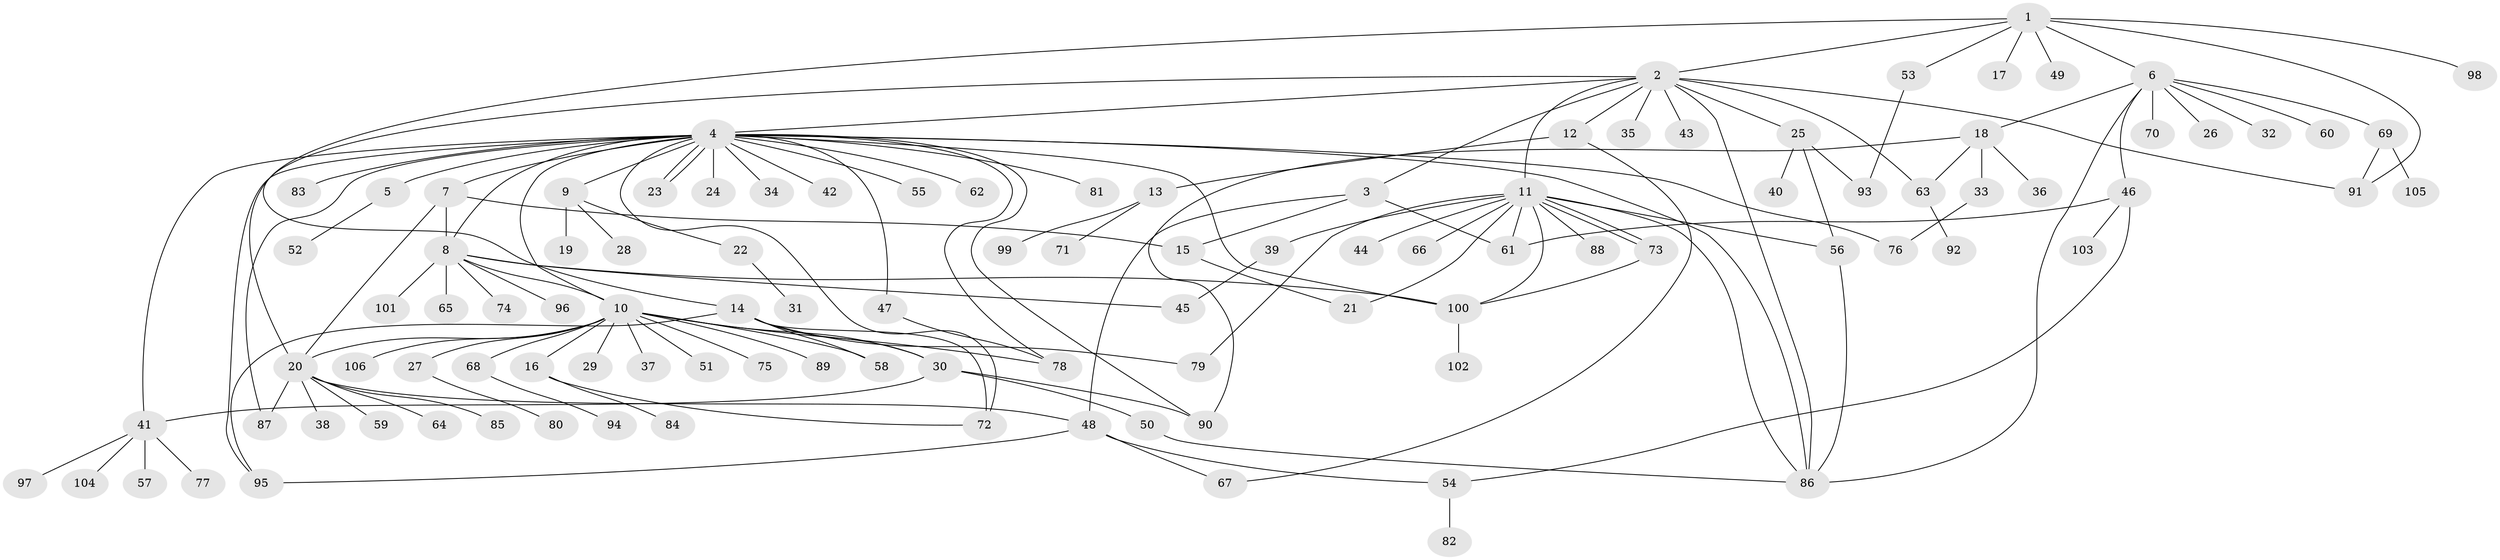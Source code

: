 // coarse degree distribution, {1: 0.9032258064516129, 20: 0.03225806451612903, 4: 0.03225806451612903, 8: 0.03225806451612903}
// Generated by graph-tools (version 1.1) at 2025/50/03/04/25 21:50:38]
// undirected, 106 vertices, 146 edges
graph export_dot {
graph [start="1"]
  node [color=gray90,style=filled];
  1;
  2;
  3;
  4;
  5;
  6;
  7;
  8;
  9;
  10;
  11;
  12;
  13;
  14;
  15;
  16;
  17;
  18;
  19;
  20;
  21;
  22;
  23;
  24;
  25;
  26;
  27;
  28;
  29;
  30;
  31;
  32;
  33;
  34;
  35;
  36;
  37;
  38;
  39;
  40;
  41;
  42;
  43;
  44;
  45;
  46;
  47;
  48;
  49;
  50;
  51;
  52;
  53;
  54;
  55;
  56;
  57;
  58;
  59;
  60;
  61;
  62;
  63;
  64;
  65;
  66;
  67;
  68;
  69;
  70;
  71;
  72;
  73;
  74;
  75;
  76;
  77;
  78;
  79;
  80;
  81;
  82;
  83;
  84;
  85;
  86;
  87;
  88;
  89;
  90;
  91;
  92;
  93;
  94;
  95;
  96;
  97;
  98;
  99;
  100;
  101;
  102;
  103;
  104;
  105;
  106;
  1 -- 2;
  1 -- 6;
  1 -- 14;
  1 -- 17;
  1 -- 49;
  1 -- 53;
  1 -- 91;
  1 -- 98;
  2 -- 3;
  2 -- 4;
  2 -- 11;
  2 -- 12;
  2 -- 20;
  2 -- 25;
  2 -- 35;
  2 -- 43;
  2 -- 63;
  2 -- 86;
  2 -- 91;
  3 -- 15;
  3 -- 48;
  3 -- 61;
  4 -- 5;
  4 -- 7;
  4 -- 8;
  4 -- 9;
  4 -- 10;
  4 -- 23;
  4 -- 23;
  4 -- 24;
  4 -- 34;
  4 -- 41;
  4 -- 42;
  4 -- 47;
  4 -- 55;
  4 -- 62;
  4 -- 72;
  4 -- 76;
  4 -- 78;
  4 -- 81;
  4 -- 83;
  4 -- 86;
  4 -- 87;
  4 -- 90;
  4 -- 95;
  4 -- 100;
  5 -- 52;
  6 -- 18;
  6 -- 26;
  6 -- 32;
  6 -- 46;
  6 -- 60;
  6 -- 69;
  6 -- 70;
  6 -- 86;
  7 -- 8;
  7 -- 15;
  7 -- 20;
  8 -- 10;
  8 -- 45;
  8 -- 65;
  8 -- 74;
  8 -- 96;
  8 -- 100;
  8 -- 101;
  9 -- 19;
  9 -- 22;
  9 -- 28;
  10 -- 16;
  10 -- 20;
  10 -- 27;
  10 -- 29;
  10 -- 30;
  10 -- 37;
  10 -- 51;
  10 -- 58;
  10 -- 68;
  10 -- 75;
  10 -- 78;
  10 -- 89;
  10 -- 106;
  11 -- 21;
  11 -- 39;
  11 -- 44;
  11 -- 56;
  11 -- 61;
  11 -- 66;
  11 -- 73;
  11 -- 73;
  11 -- 79;
  11 -- 86;
  11 -- 88;
  11 -- 100;
  12 -- 13;
  12 -- 67;
  13 -- 71;
  13 -- 99;
  14 -- 30;
  14 -- 58;
  14 -- 72;
  14 -- 79;
  14 -- 95;
  15 -- 21;
  16 -- 72;
  16 -- 84;
  18 -- 33;
  18 -- 36;
  18 -- 63;
  18 -- 90;
  20 -- 38;
  20 -- 48;
  20 -- 59;
  20 -- 64;
  20 -- 85;
  20 -- 87;
  22 -- 31;
  25 -- 40;
  25 -- 56;
  25 -- 93;
  27 -- 80;
  30 -- 41;
  30 -- 50;
  30 -- 90;
  33 -- 76;
  39 -- 45;
  41 -- 57;
  41 -- 77;
  41 -- 97;
  41 -- 104;
  46 -- 54;
  46 -- 61;
  46 -- 103;
  47 -- 78;
  48 -- 54;
  48 -- 67;
  48 -- 95;
  50 -- 86;
  53 -- 93;
  54 -- 82;
  56 -- 86;
  63 -- 92;
  68 -- 94;
  69 -- 91;
  69 -- 105;
  73 -- 100;
  100 -- 102;
}
